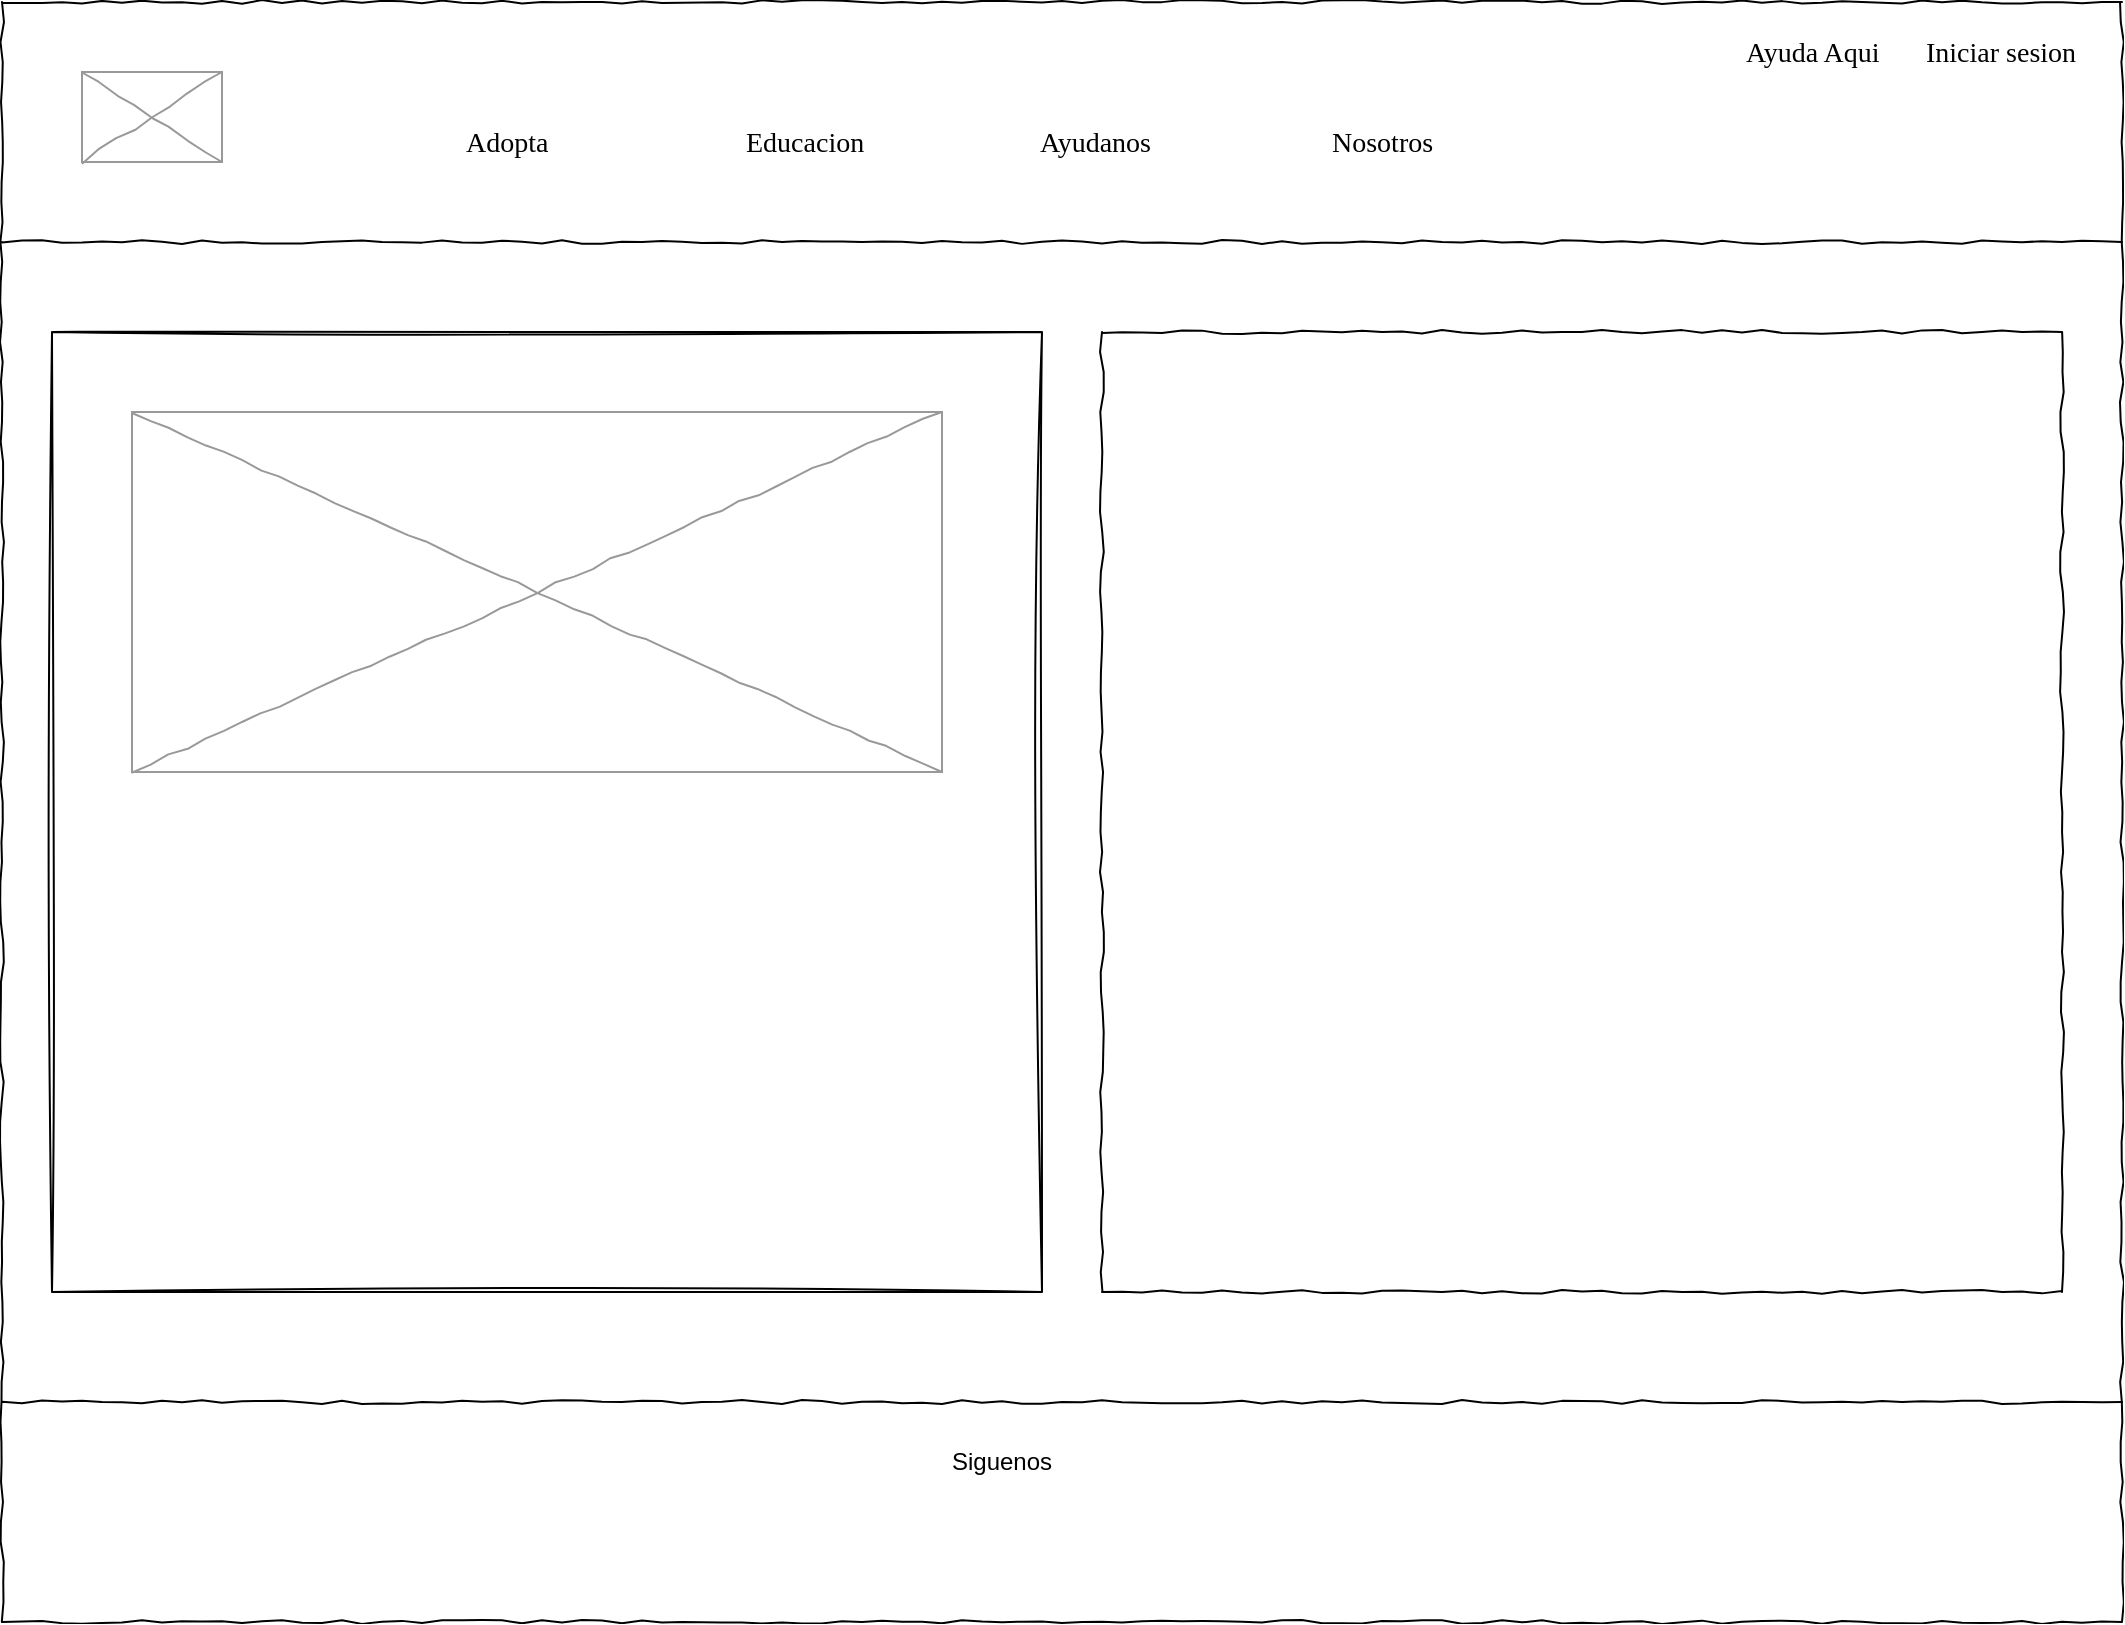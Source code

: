 <mxfile version="28.2.5">
  <diagram name="Page-1" id="03018318-947c-dd8e-b7a3-06fadd420f32">
    <mxGraphModel dx="1426" dy="791" grid="1" gridSize="10" guides="1" tooltips="1" connect="1" arrows="1" fold="1" page="1" pageScale="1" pageWidth="1100" pageHeight="850" background="none" math="0" shadow="0">
      <root>
        <mxCell id="0" />
        <mxCell id="1" parent="0" />
        <mxCell id="677b7b8949515195-1" value="" style="whiteSpace=wrap;html=1;rounded=0;shadow=0;labelBackgroundColor=none;strokeColor=default;strokeWidth=1;fillColor=none;fontFamily=Verdana;fontSize=12;fontColor=#000000;align=center;comic=1;" parent="1" vertex="1">
          <mxGeometry x="20" y="25" width="1060" height="810" as="geometry" />
        </mxCell>
        <mxCell id="pZLvTcEdnO5s1Wx9y6UN-6" value="" style="rounded=0;whiteSpace=wrap;html=1;glass=0;shadow=0;sketch=1;curveFitting=1;jiggle=2;" vertex="1" parent="1">
          <mxGeometry x="45" y="190" width="495" height="480" as="geometry" />
        </mxCell>
        <mxCell id="677b7b8949515195-4" value="Adopta" style="text;html=1;points=[];align=left;verticalAlign=top;spacingTop=-4;fontSize=14;fontFamily=Verdana" parent="1" vertex="1">
          <mxGeometry x="250" y="85" width="60" height="20" as="geometry" />
        </mxCell>
        <mxCell id="677b7b8949515195-6" value="Ayuda Aqui" style="text;html=1;points=[];align=left;verticalAlign=top;spacingTop=-4;fontSize=14;fontFamily=Verdana" parent="1" vertex="1">
          <mxGeometry x="890" y="40" width="60" height="20" as="geometry" />
        </mxCell>
        <mxCell id="677b7b8949515195-7" value="Iniciar sesion" style="text;html=1;points=[];align=left;verticalAlign=top;spacingTop=-4;fontSize=14;fontFamily=Verdana" parent="1" vertex="1">
          <mxGeometry x="980" y="40" width="60" height="20" as="geometry" />
        </mxCell>
        <mxCell id="677b7b8949515195-9" value="" style="line;strokeWidth=1;html=1;rounded=0;shadow=0;labelBackgroundColor=none;fillColor=none;fontFamily=Verdana;fontSize=14;fontColor=#000000;align=center;comic=1;" parent="1" vertex="1">
          <mxGeometry x="20" y="140" width="1060" height="10" as="geometry" />
        </mxCell>
        <mxCell id="677b7b8949515195-25" value="" style="whiteSpace=wrap;html=1;rounded=0;shadow=0;labelBackgroundColor=none;strokeWidth=1;fillColor=none;fontFamily=Verdana;fontSize=12;align=center;comic=1;" parent="1" vertex="1">
          <mxGeometry x="570" y="190" width="480" height="480" as="geometry" />
        </mxCell>
        <mxCell id="pZLvTcEdnO5s1Wx9y6UN-1" value="" style="verticalLabelPosition=bottom;shadow=0;dashed=0;align=center;html=1;verticalAlign=top;strokeWidth=1;shape=mxgraph.mockup.graphics.simpleIcon;strokeColor=#999999;rounded=0;labelBackgroundColor=none;fontFamily=Verdana;fontSize=14;fontColor=#000000;comic=1;" vertex="1" parent="1">
          <mxGeometry x="60" y="60" width="70" height="45" as="geometry" />
        </mxCell>
        <mxCell id="677b7b8949515195-16" value="" style="verticalLabelPosition=bottom;shadow=0;dashed=0;align=center;html=1;verticalAlign=top;strokeWidth=1;shape=mxgraph.mockup.graphics.simpleIcon;strokeColor=#999999;rounded=0;labelBackgroundColor=none;fontFamily=Verdana;fontSize=14;fontColor=#000000;comic=1;" parent="1" vertex="1">
          <mxGeometry x="85" y="230" width="405" height="180" as="geometry" />
        </mxCell>
        <mxCell id="pZLvTcEdnO5s1Wx9y6UN-2" value="Educacion" style="text;html=1;points=[];align=left;verticalAlign=top;spacingTop=-4;fontSize=14;fontFamily=Verdana" vertex="1" parent="1">
          <mxGeometry x="390" y="85" width="60" height="20" as="geometry" />
        </mxCell>
        <mxCell id="pZLvTcEdnO5s1Wx9y6UN-3" value="Ayudanos" style="text;html=1;points=[];align=left;verticalAlign=top;spacingTop=-4;fontSize=14;fontFamily=Verdana" vertex="1" parent="1">
          <mxGeometry x="537" y="85" width="60" height="20" as="geometry" />
        </mxCell>
        <mxCell id="pZLvTcEdnO5s1Wx9y6UN-4" value="Nosotros" style="text;html=1;points=[];align=left;verticalAlign=top;spacingTop=-4;fontSize=14;fontFamily=Verdana" vertex="1" parent="1">
          <mxGeometry x="683" y="85" width="60" height="20" as="geometry" />
        </mxCell>
        <mxCell id="pZLvTcEdnO5s1Wx9y6UN-7" value="" style="line;strokeWidth=1;html=1;rounded=0;shadow=0;labelBackgroundColor=none;fillColor=none;fontFamily=Verdana;fontSize=14;fontColor=#000000;align=center;comic=1;" vertex="1" parent="1">
          <mxGeometry x="20" y="720" width="1060" height="10" as="geometry" />
        </mxCell>
        <mxCell id="pZLvTcEdnO5s1Wx9y6UN-8" value="Siguenos" style="text;html=1;align=center;verticalAlign=middle;whiteSpace=wrap;rounded=0;" vertex="1" parent="1">
          <mxGeometry x="490" y="740" width="60" height="30" as="geometry" />
        </mxCell>
      </root>
    </mxGraphModel>
  </diagram>
</mxfile>
